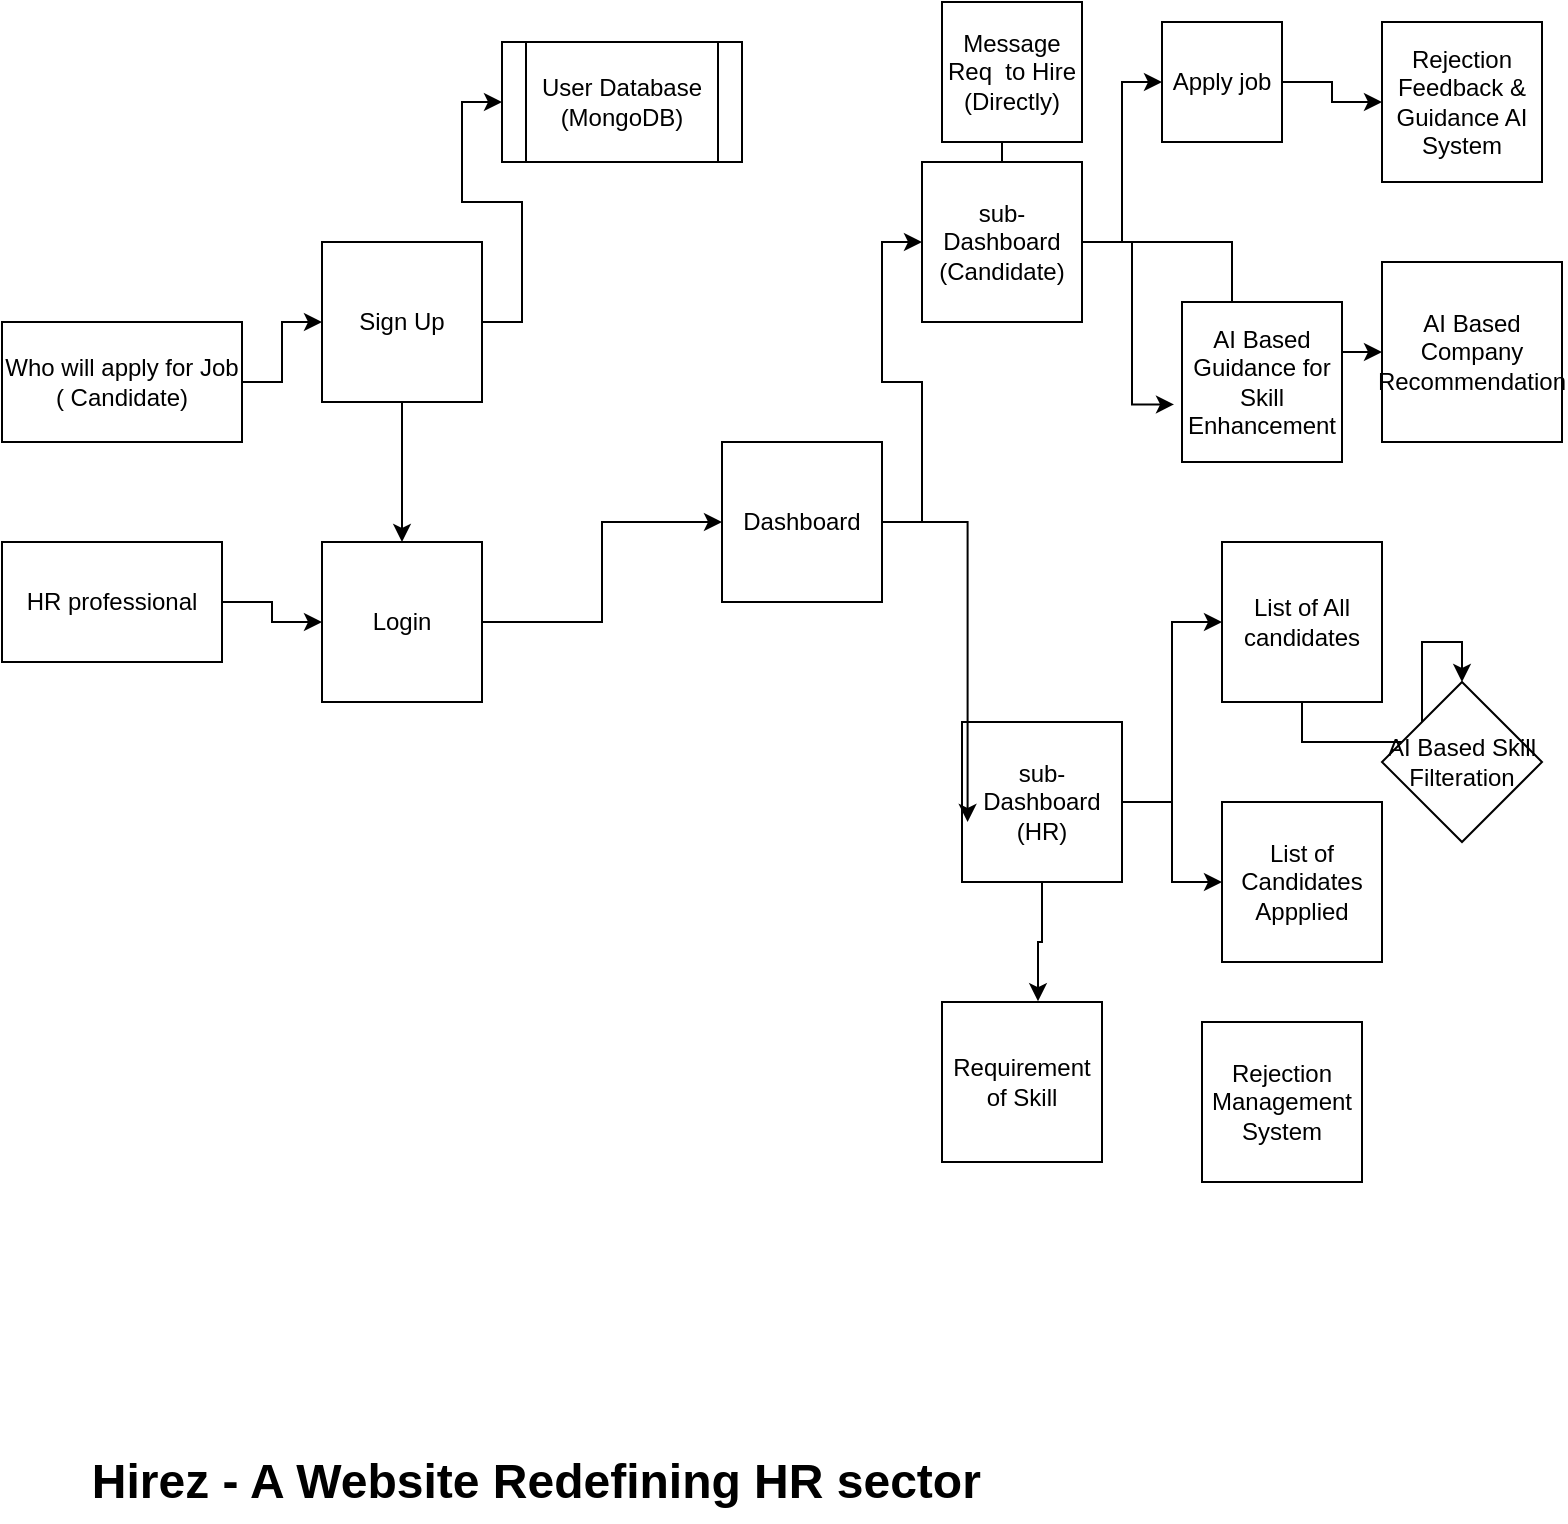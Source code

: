 <mxfile version="23.0.2" type="github">
  <diagram name="Page-1" id="5gdn6jBtt_wYNcCtpKwS">
    <mxGraphModel dx="1336" dy="724" grid="1" gridSize="10" guides="1" tooltips="1" connect="1" arrows="1" fold="1" page="1" pageScale="1" pageWidth="827" pageHeight="1169" math="0" shadow="0">
      <root>
        <mxCell id="0" />
        <mxCell id="1" parent="0" />
        <mxCell id="s0V0YVm-922usYFncvrc-9" style="edgeStyle=orthogonalEdgeStyle;rounded=0;orthogonalLoop=1;jettySize=auto;html=1;entryX=0;entryY=0.5;entryDx=0;entryDy=0;" edge="1" parent="1" source="s0V0YVm-922usYFncvrc-1" target="s0V0YVm-922usYFncvrc-6">
          <mxGeometry relative="1" as="geometry" />
        </mxCell>
        <mxCell id="s0V0YVm-922usYFncvrc-1" value="Who will apply for Job ( Candidate)" style="rounded=0;whiteSpace=wrap;html=1;" vertex="1" parent="1">
          <mxGeometry x="20" y="180" width="120" height="60" as="geometry" />
        </mxCell>
        <mxCell id="s0V0YVm-922usYFncvrc-10" style="edgeStyle=orthogonalEdgeStyle;rounded=0;orthogonalLoop=1;jettySize=auto;html=1;entryX=0;entryY=0.5;entryDx=0;entryDy=0;" edge="1" parent="1" source="s0V0YVm-922usYFncvrc-2" target="s0V0YVm-922usYFncvrc-3">
          <mxGeometry relative="1" as="geometry" />
        </mxCell>
        <mxCell id="s0V0YVm-922usYFncvrc-2" value="HR professional" style="rounded=0;whiteSpace=wrap;html=1;" vertex="1" parent="1">
          <mxGeometry x="20" y="290" width="110" height="60" as="geometry" />
        </mxCell>
        <mxCell id="s0V0YVm-922usYFncvrc-11" style="edgeStyle=orthogonalEdgeStyle;rounded=0;orthogonalLoop=1;jettySize=auto;html=1;entryX=0;entryY=0.5;entryDx=0;entryDy=0;" edge="1" parent="1" source="s0V0YVm-922usYFncvrc-3" target="s0V0YVm-922usYFncvrc-8">
          <mxGeometry relative="1" as="geometry" />
        </mxCell>
        <mxCell id="s0V0YVm-922usYFncvrc-3" value="Login" style="whiteSpace=wrap;html=1;aspect=fixed;" vertex="1" parent="1">
          <mxGeometry x="180" y="290" width="80" height="80" as="geometry" />
        </mxCell>
        <mxCell id="s0V0YVm-922usYFncvrc-12" style="edgeStyle=orthogonalEdgeStyle;rounded=0;orthogonalLoop=1;jettySize=auto;html=1;entryX=0.5;entryY=0;entryDx=0;entryDy=0;" edge="1" parent="1" source="s0V0YVm-922usYFncvrc-6" target="s0V0YVm-922usYFncvrc-3">
          <mxGeometry relative="1" as="geometry" />
        </mxCell>
        <mxCell id="s0V0YVm-922usYFncvrc-14" style="edgeStyle=orthogonalEdgeStyle;rounded=0;orthogonalLoop=1;jettySize=auto;html=1;entryX=0;entryY=0.5;entryDx=0;entryDy=0;" edge="1" parent="1" source="s0V0YVm-922usYFncvrc-6" target="s0V0YVm-922usYFncvrc-13">
          <mxGeometry relative="1" as="geometry" />
        </mxCell>
        <mxCell id="s0V0YVm-922usYFncvrc-6" value="Sign Up" style="whiteSpace=wrap;html=1;aspect=fixed;" vertex="1" parent="1">
          <mxGeometry x="180" y="140" width="80" height="80" as="geometry" />
        </mxCell>
        <mxCell id="s0V0YVm-922usYFncvrc-19" style="edgeStyle=orthogonalEdgeStyle;rounded=0;orthogonalLoop=1;jettySize=auto;html=1;entryX=0;entryY=0.5;entryDx=0;entryDy=0;" edge="1" parent="1" source="s0V0YVm-922usYFncvrc-8" target="s0V0YVm-922usYFncvrc-17">
          <mxGeometry relative="1" as="geometry" />
        </mxCell>
        <mxCell id="s0V0YVm-922usYFncvrc-8" value="Dashboard" style="whiteSpace=wrap;html=1;aspect=fixed;" vertex="1" parent="1">
          <mxGeometry x="380" y="240" width="80" height="80" as="geometry" />
        </mxCell>
        <mxCell id="s0V0YVm-922usYFncvrc-13" value="User Database (MongoDB)" style="shape=process;whiteSpace=wrap;html=1;backgroundOutline=1;" vertex="1" parent="1">
          <mxGeometry x="270" y="40" width="120" height="60" as="geometry" />
        </mxCell>
        <mxCell id="s0V0YVm-922usYFncvrc-26" style="edgeStyle=orthogonalEdgeStyle;rounded=0;orthogonalLoop=1;jettySize=auto;html=1;entryX=0;entryY=0.5;entryDx=0;entryDy=0;" edge="1" parent="1" source="s0V0YVm-922usYFncvrc-17" target="s0V0YVm-922usYFncvrc-21">
          <mxGeometry relative="1" as="geometry" />
        </mxCell>
        <mxCell id="s0V0YVm-922usYFncvrc-34" style="edgeStyle=orthogonalEdgeStyle;rounded=0;orthogonalLoop=1;jettySize=auto;html=1;" edge="1" parent="1" source="s0V0YVm-922usYFncvrc-17" target="s0V0YVm-922usYFncvrc-33">
          <mxGeometry relative="1" as="geometry" />
        </mxCell>
        <mxCell id="s0V0YVm-922usYFncvrc-39" style="edgeStyle=orthogonalEdgeStyle;rounded=0;orthogonalLoop=1;jettySize=auto;html=1;" edge="1" parent="1" source="s0V0YVm-922usYFncvrc-17" target="s0V0YVm-922usYFncvrc-38">
          <mxGeometry relative="1" as="geometry" />
        </mxCell>
        <mxCell id="s0V0YVm-922usYFncvrc-17" value="sub-Dashboard (Candidate)" style="whiteSpace=wrap;html=1;aspect=fixed;" vertex="1" parent="1">
          <mxGeometry x="480" y="100" width="80" height="80" as="geometry" />
        </mxCell>
        <mxCell id="s0V0YVm-922usYFncvrc-24" style="edgeStyle=orthogonalEdgeStyle;rounded=0;orthogonalLoop=1;jettySize=auto;html=1;entryX=0;entryY=0.5;entryDx=0;entryDy=0;" edge="1" parent="1" source="s0V0YVm-922usYFncvrc-18" target="s0V0YVm-922usYFncvrc-22">
          <mxGeometry relative="1" as="geometry" />
        </mxCell>
        <mxCell id="s0V0YVm-922usYFncvrc-25" style="edgeStyle=orthogonalEdgeStyle;rounded=0;orthogonalLoop=1;jettySize=auto;html=1;entryX=0;entryY=0.5;entryDx=0;entryDy=0;" edge="1" parent="1" source="s0V0YVm-922usYFncvrc-18" target="s0V0YVm-922usYFncvrc-23">
          <mxGeometry relative="1" as="geometry" />
        </mxCell>
        <mxCell id="s0V0YVm-922usYFncvrc-18" value="sub-Dashboard (HR)" style="whiteSpace=wrap;html=1;aspect=fixed;" vertex="1" parent="1">
          <mxGeometry x="500" y="380" width="80" height="80" as="geometry" />
        </mxCell>
        <mxCell id="s0V0YVm-922usYFncvrc-20" style="edgeStyle=orthogonalEdgeStyle;rounded=0;orthogonalLoop=1;jettySize=auto;html=1;entryX=0.035;entryY=0.625;entryDx=0;entryDy=0;entryPerimeter=0;" edge="1" parent="1" source="s0V0YVm-922usYFncvrc-8" target="s0V0YVm-922usYFncvrc-18">
          <mxGeometry relative="1" as="geometry" />
        </mxCell>
        <mxCell id="s0V0YVm-922usYFncvrc-42" style="edgeStyle=orthogonalEdgeStyle;rounded=0;orthogonalLoop=1;jettySize=auto;html=1;" edge="1" parent="1" source="s0V0YVm-922usYFncvrc-21" target="s0V0YVm-922usYFncvrc-41">
          <mxGeometry relative="1" as="geometry" />
        </mxCell>
        <mxCell id="s0V0YVm-922usYFncvrc-21" value="Apply job" style="whiteSpace=wrap;html=1;aspect=fixed;" vertex="1" parent="1">
          <mxGeometry x="600" y="30" width="60" height="60" as="geometry" />
        </mxCell>
        <mxCell id="s0V0YVm-922usYFncvrc-22" value="List of Candidates Appplied" style="whiteSpace=wrap;html=1;aspect=fixed;" vertex="1" parent="1">
          <mxGeometry x="630" y="420" width="80" height="80" as="geometry" />
        </mxCell>
        <mxCell id="s0V0YVm-922usYFncvrc-28" style="edgeStyle=orthogonalEdgeStyle;rounded=0;orthogonalLoop=1;jettySize=auto;html=1;entryX=0.5;entryY=0;entryDx=0;entryDy=0;" edge="1" parent="1" source="s0V0YVm-922usYFncvrc-23" target="s0V0YVm-922usYFncvrc-27">
          <mxGeometry relative="1" as="geometry" />
        </mxCell>
        <mxCell id="s0V0YVm-922usYFncvrc-23" value="List of All candidates" style="whiteSpace=wrap;html=1;aspect=fixed;" vertex="1" parent="1">
          <mxGeometry x="630" y="290" width="80" height="80" as="geometry" />
        </mxCell>
        <mxCell id="s0V0YVm-922usYFncvrc-27" value="AI Based Skill Filteration" style="rhombus;whiteSpace=wrap;html=1;" vertex="1" parent="1">
          <mxGeometry x="710" y="360" width="80" height="80" as="geometry" />
        </mxCell>
        <mxCell id="s0V0YVm-922usYFncvrc-29" value="AI Based Guidance for Skill Enhancement" style="whiteSpace=wrap;html=1;aspect=fixed;" vertex="1" parent="1">
          <mxGeometry x="610" y="170" width="80" height="80" as="geometry" />
        </mxCell>
        <mxCell id="s0V0YVm-922usYFncvrc-30" value="Requirement of Skill" style="whiteSpace=wrap;html=1;aspect=fixed;" vertex="1" parent="1">
          <mxGeometry x="490" y="520" width="80" height="80" as="geometry" />
        </mxCell>
        <mxCell id="s0V0YVm-922usYFncvrc-31" style="edgeStyle=orthogonalEdgeStyle;rounded=0;orthogonalLoop=1;jettySize=auto;html=1;entryX=0.6;entryY=-0.005;entryDx=0;entryDy=0;entryPerimeter=0;" edge="1" parent="1" source="s0V0YVm-922usYFncvrc-18" target="s0V0YVm-922usYFncvrc-30">
          <mxGeometry relative="1" as="geometry" />
        </mxCell>
        <mxCell id="s0V0YVm-922usYFncvrc-32" style="edgeStyle=orthogonalEdgeStyle;rounded=0;orthogonalLoop=1;jettySize=auto;html=1;entryX=-0.05;entryY=0.64;entryDx=0;entryDy=0;entryPerimeter=0;" edge="1" parent="1" source="s0V0YVm-922usYFncvrc-17" target="s0V0YVm-922usYFncvrc-29">
          <mxGeometry relative="1" as="geometry" />
        </mxCell>
        <mxCell id="s0V0YVm-922usYFncvrc-33" value="AI Based Company Recommendation" style="whiteSpace=wrap;html=1;aspect=fixed;" vertex="1" parent="1">
          <mxGeometry x="710" y="150" width="90" height="90" as="geometry" />
        </mxCell>
        <mxCell id="s0V0YVm-922usYFncvrc-36" value="Hirez - A Website Redefining HR sector&amp;nbsp;" style="text;strokeColor=none;fillColor=none;html=1;fontSize=24;fontStyle=1;verticalAlign=middle;align=center;" vertex="1" parent="1">
          <mxGeometry x="240" y="740" width="100" height="40" as="geometry" />
        </mxCell>
        <mxCell id="s0V0YVm-922usYFncvrc-38" value="Message Req&amp;nbsp; to Hire (Directly)" style="whiteSpace=wrap;html=1;aspect=fixed;" vertex="1" parent="1">
          <mxGeometry x="490" y="20" width="70" height="70" as="geometry" />
        </mxCell>
        <mxCell id="s0V0YVm-922usYFncvrc-40" value="Rejection Management System" style="whiteSpace=wrap;html=1;aspect=fixed;" vertex="1" parent="1">
          <mxGeometry x="620" y="530" width="80" height="80" as="geometry" />
        </mxCell>
        <mxCell id="s0V0YVm-922usYFncvrc-41" value="Rejection Feedback &amp;amp; Guidance AI System" style="whiteSpace=wrap;html=1;aspect=fixed;" vertex="1" parent="1">
          <mxGeometry x="710" y="30" width="80" height="80" as="geometry" />
        </mxCell>
      </root>
    </mxGraphModel>
  </diagram>
</mxfile>
